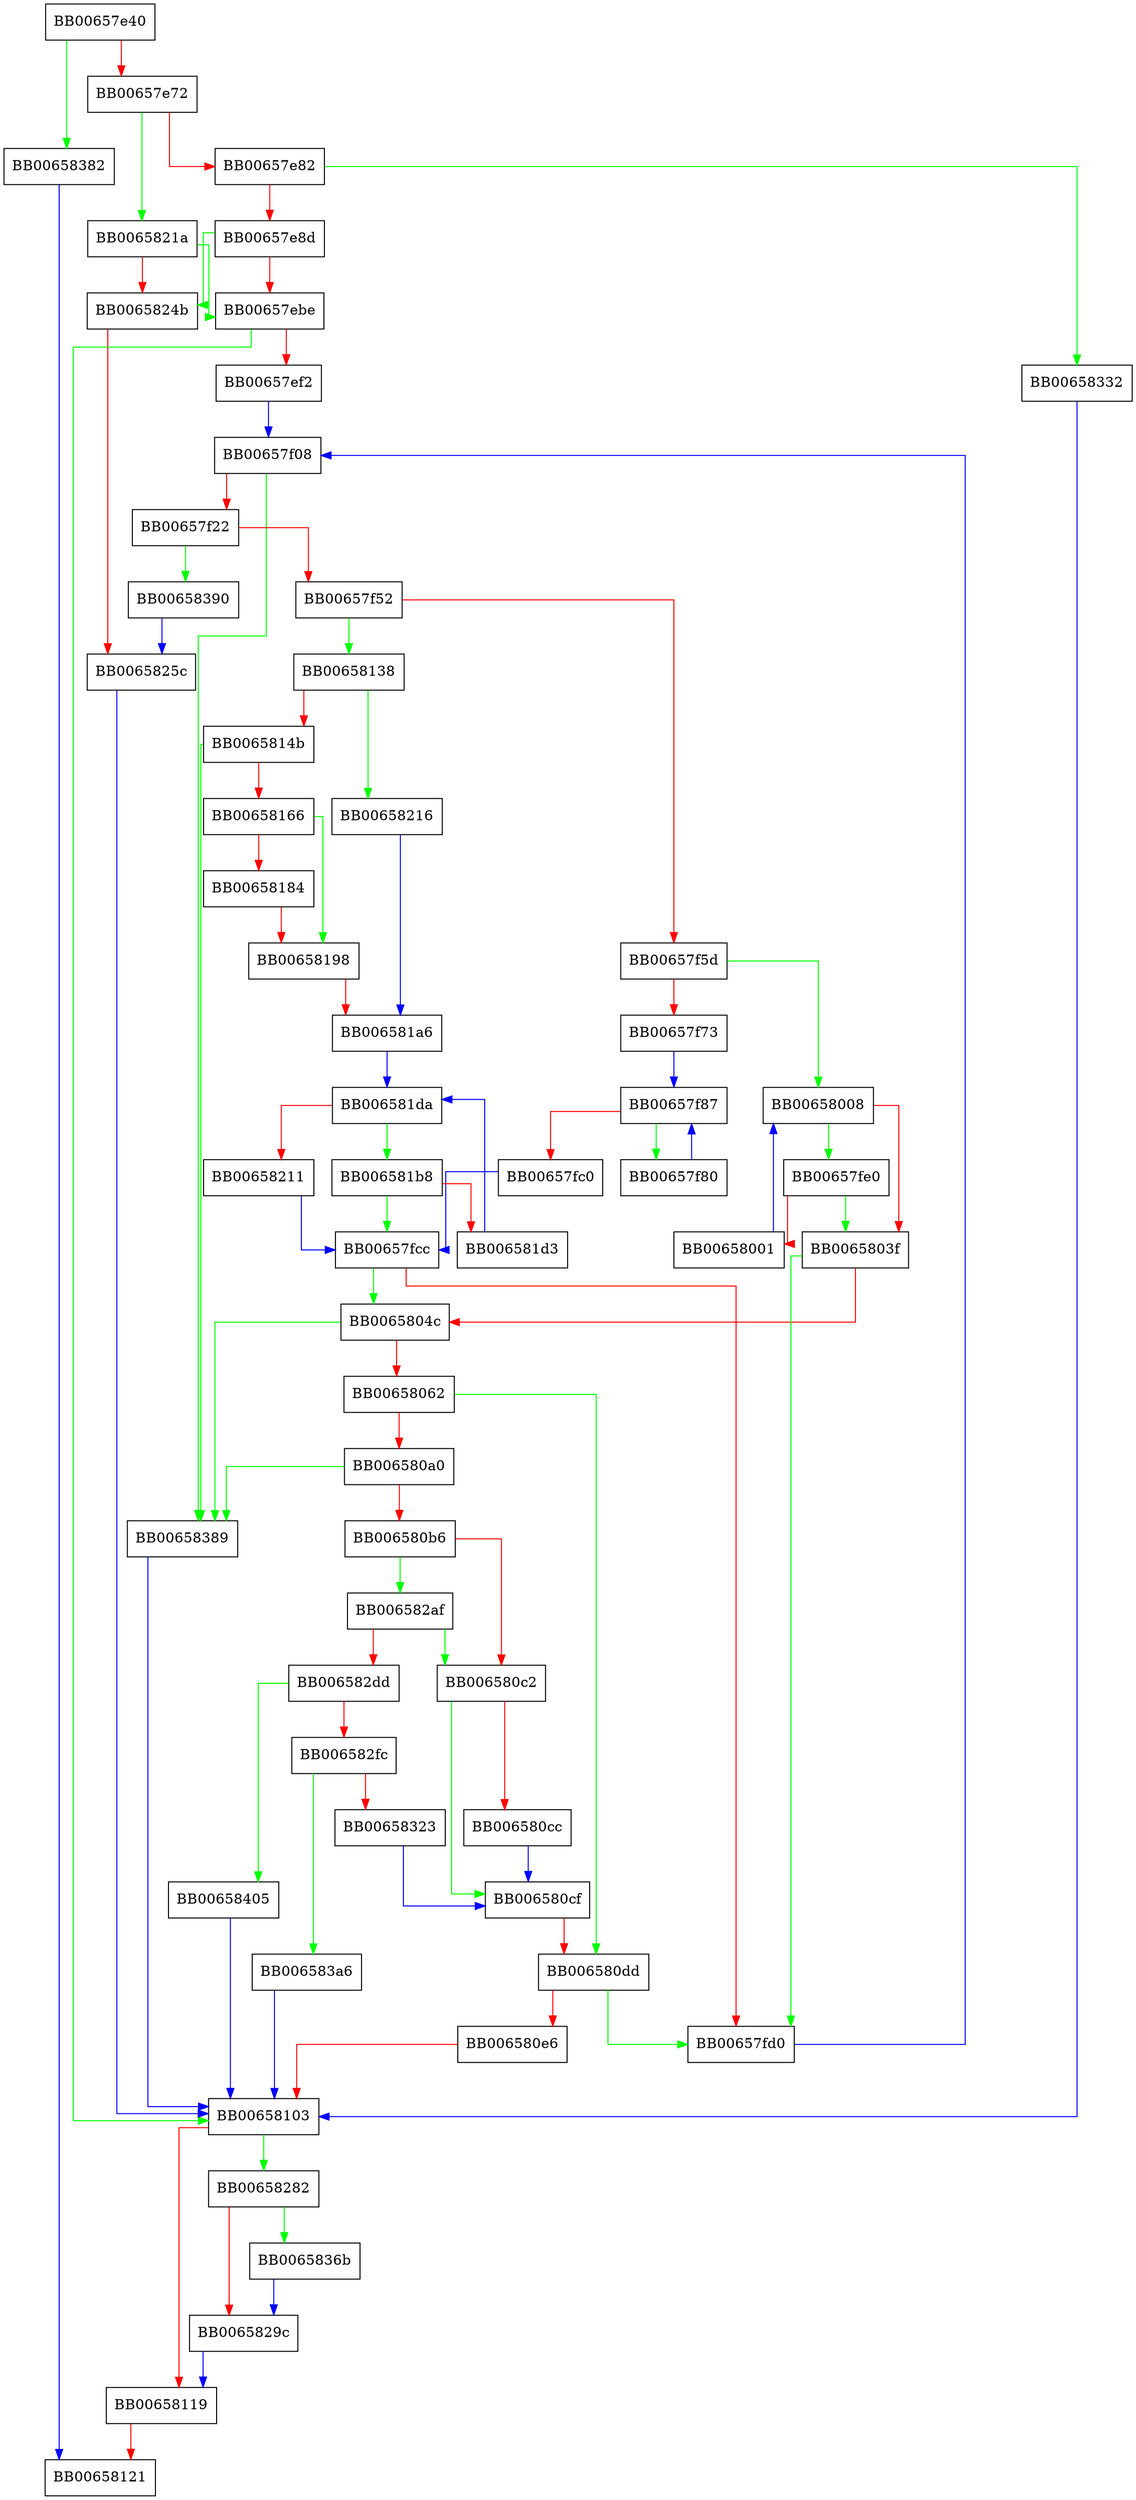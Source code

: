 digraph get_cert_by_subject_ex {
  node [shape="box"];
  graph [splines=ortho];
  BB00657e40 -> BB00658382 [color="green"];
  BB00657e40 -> BB00657e72 [color="red"];
  BB00657e72 -> BB0065821a [color="green"];
  BB00657e72 -> BB00657e82 [color="red"];
  BB00657e82 -> BB00658332 [color="green"];
  BB00657e82 -> BB00657e8d [color="red"];
  BB00657e8d -> BB0065824b [color="green"];
  BB00657e8d -> BB00657ebe [color="red"];
  BB00657ebe -> BB00658103 [color="green"];
  BB00657ebe -> BB00657ef2 [color="red"];
  BB00657ef2 -> BB00657f08 [color="blue"];
  BB00657f08 -> BB00658389 [color="green"];
  BB00657f08 -> BB00657f22 [color="red"];
  BB00657f22 -> BB00658390 [color="green"];
  BB00657f22 -> BB00657f52 [color="red"];
  BB00657f52 -> BB00658138 [color="green"];
  BB00657f52 -> BB00657f5d [color="red"];
  BB00657f5d -> BB00658008 [color="green"];
  BB00657f5d -> BB00657f73 [color="red"];
  BB00657f73 -> BB00657f87 [color="blue"];
  BB00657f80 -> BB00657f87 [color="blue"];
  BB00657f87 -> BB00657f80 [color="green"];
  BB00657f87 -> BB00657fc0 [color="red"];
  BB00657fc0 -> BB00657fcc [color="blue"];
  BB00657fcc -> BB0065804c [color="green"];
  BB00657fcc -> BB00657fd0 [color="red"];
  BB00657fd0 -> BB00657f08 [color="blue"];
  BB00657fe0 -> BB0065803f [color="green"];
  BB00657fe0 -> BB00658001 [color="red"];
  BB00658001 -> BB00658008 [color="blue"];
  BB00658008 -> BB00657fe0 [color="green"];
  BB00658008 -> BB0065803f [color="red"];
  BB0065803f -> BB00657fd0 [color="green"];
  BB0065803f -> BB0065804c [color="red"];
  BB0065804c -> BB00658389 [color="green"];
  BB0065804c -> BB00658062 [color="red"];
  BB00658062 -> BB006580dd [color="green"];
  BB00658062 -> BB006580a0 [color="red"];
  BB006580a0 -> BB00658389 [color="green"];
  BB006580a0 -> BB006580b6 [color="red"];
  BB006580b6 -> BB006582af [color="green"];
  BB006580b6 -> BB006580c2 [color="red"];
  BB006580c2 -> BB006580cf [color="green"];
  BB006580c2 -> BB006580cc [color="red"];
  BB006580cc -> BB006580cf [color="blue"];
  BB006580cf -> BB006580dd [color="red"];
  BB006580dd -> BB00657fd0 [color="green"];
  BB006580dd -> BB006580e6 [color="red"];
  BB006580e6 -> BB00658103 [color="red"];
  BB00658103 -> BB00658282 [color="green"];
  BB00658103 -> BB00658119 [color="red"];
  BB00658119 -> BB00658121 [color="red"];
  BB00658138 -> BB00658216 [color="green"];
  BB00658138 -> BB0065814b [color="red"];
  BB0065814b -> BB00658389 [color="green"];
  BB0065814b -> BB00658166 [color="red"];
  BB00658166 -> BB00658198 [color="green"];
  BB00658166 -> BB00658184 [color="red"];
  BB00658184 -> BB00658198 [color="red"];
  BB00658198 -> BB006581a6 [color="red"];
  BB006581a6 -> BB006581da [color="blue"];
  BB006581b8 -> BB00657fcc [color="green"];
  BB006581b8 -> BB006581d3 [color="red"];
  BB006581d3 -> BB006581da [color="blue"];
  BB006581da -> BB006581b8 [color="green"];
  BB006581da -> BB00658211 [color="red"];
  BB00658211 -> BB00657fcc [color="blue"];
  BB00658216 -> BB006581a6 [color="blue"];
  BB0065821a -> BB00657ebe [color="green"];
  BB0065821a -> BB0065824b [color="red"];
  BB0065824b -> BB0065825c [color="red"];
  BB0065825c -> BB00658103 [color="blue"];
  BB00658282 -> BB0065836b [color="green"];
  BB00658282 -> BB0065829c [color="red"];
  BB0065829c -> BB00658119 [color="blue"];
  BB006582af -> BB006580c2 [color="green"];
  BB006582af -> BB006582dd [color="red"];
  BB006582dd -> BB00658405 [color="green"];
  BB006582dd -> BB006582fc [color="red"];
  BB006582fc -> BB006583a6 [color="green"];
  BB006582fc -> BB00658323 [color="red"];
  BB00658323 -> BB006580cf [color="blue"];
  BB00658332 -> BB00658103 [color="blue"];
  BB0065836b -> BB0065829c [color="blue"];
  BB00658382 -> BB00658121 [color="blue"];
  BB00658389 -> BB00658103 [color="blue"];
  BB00658390 -> BB0065825c [color="blue"];
  BB006583a6 -> BB00658103 [color="blue"];
  BB00658405 -> BB00658103 [color="blue"];
}